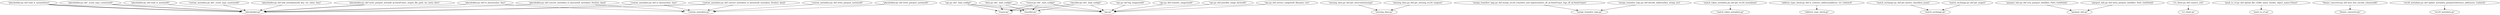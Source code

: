 digraph {
    0 [ label = "\"custom_metadata.py::def to_bytes(value: Any)\"" ]
    1 [ label = "\"placeholder.py\"" ]
    2 [ label = "\"custom_metadata.py\"" ]
    3 [ label = "\"tensor.py::def _load_config()\"" ]
    4 [ label = "\"classifier.py\"" ]
    5 [ label = "\"ops.py\"" ]
    6 [ label = "\"tensor.py\"" ]
    7 [ label = "\"custom_metadata.py::def write_parquet_meta(self)\"" ]
    8 [ label = "\"classifier.py::def _load_config()\"" ]
    9 [ label = "\"custom_metadata.py::def convert_metadata_to_bytes(self, metadata: Dict[str, Any])\"" ]
    10 [ label = "\"placeholder.py::def write_parquet_meta(self)\"" ]
    11 [ label = "\"missing_data.py::def get_intervals(missing)\"" ]
    12 [ label = "\"missing_data.py\"" ]
    13 [ label = "\"merge_transfers_logs.py::def merge_erc20_transfers_and_logs(transfers_df: pl.DataFrame, logs_df: pl.DataFrame)\"" ]
    14 [ label = "\"merge_transfers_logs.py\"" ]
    15 [ label = "\"match_token_metadata.py::def get_erc20_metadata()\"" ]
    16 [ label = "\"match_token_metadata.py\"" ]
    17 [ label = "\"placeholder.py::def read_w_meta(where)\"" ]
    18 [ label = "\"placeholder.py::def _event_type_counts(self)\"" ]
    19 [ label = "\"missing_data.py::def get_missing_erc20_ranges()\"" ]
    20 [ label = "\"placeholder.py::def read_w_meta(self)\"" ]
    21 [ label = "\"placeholder.py::def to_bytes(value: Any)\"" ]
    22 [ label = "\"ops.py::def _load_config()\"" ]
    23 [ label = "\"address_type_check.py::def is_contract_address(address: str | list[str])\"" ]
    24 [ label = "\"address_type_check.py\"" ]
    25 [ label = "\"ops.py::def log_ranges(self)\"" ]
    26 [ label = "\"ops.py::def transfer_ranges(self)\"" ]
    27 [ label = "\"match_exchange.py::def get_known_classifiers_json()\"" ]
    28 [ label = "\"match_exchange.py\"" ]
    29 [ label = "\"parquet_info.py::def evm_parquet_info(files: Path | list[Path])\"" ]
    30 [ label = "\"parquet_info.py\"" ]
    31 [ label = "\"placeholder.py::def convert_metadata_to_bytes(self, metadata: Dict[str, Any])\"" ]
    32 [ label = "\"custom_metadata.py::def _event_type_counts(self)\"" ]
    33 [ label = "\"ops.py::def possible_range_dict(self)\"" ]
    34 [ label = "\"merge_transfers_logs.py::def decode_address(hex_string: str)\"" ]
    35 [ label = "\"parquet_info.py::def meta_parquet_info(files: Path | list[Path])\"" ]
    36 [ label = "\"ops.py::def extract_range(self, filename: str)\"" ]
    37 [ label = "\"s3_client.py::def connect_s3()\"" ]
    38 [ label = "\"s3_client.py\"" ]
    39 [ label = "\"placeholder.py::def add_metadata(self, key: str, value: Any)\"" ]
    40 [ label = "\"push_to_s3.py::def upload_file_s3(file_name, bucket, object_name=None)\"" ]
    41 [ label = "\"push_to_s3.py\"" ]
    42 [ label = "\"binary_converter.py::def auto_hex_encode_columns(df)\"" ]
    43 [ label = "\"binary_converter.py\"" ]
    44 [ label = "\"match_exchange.py::def get_maps()\"" ]
    45 [ label = "\"data.py::def _load_config()\"" ]
    46 [ label = "\"erc20_metadata.py::def update_metadata_parquet(reference_addresses: List[str])\"" ]
    47 [ label = "\"erc20_metadata.py\"" ]
    48 [ label = "\"placeholder.py::def write_parquet_meta(df: pl.DataFrame, output_file_path: str, meta: dict)\"" ]
    0 -> 1 [ ]
    0 -> 2 [ ]
    3 -> 4 [ ]
    3 -> 5 [ ]
    3 -> 6 [ ]
    7 -> 2 [ ]
    8 -> 4 [ ]
    8 -> 5 [ ]
    8 -> 6 [ ]
    9 -> 1 [ ]
    9 -> 2 [ ]
    10 -> 2 [ ]
    11 -> 12 [ ]
    13 -> 14 [ ]
    15 -> 16 [ ]
    17 -> 1 [ ]
    17 -> 1 [ ]
    17 -> 1 [ ]
    18 -> 1 [ ]
    18 -> 1 [ ]
    19 -> 12 [ ]
    20 -> 1 [ ]
    21 -> 1 [ ]
    21 -> 2 [ ]
    22 -> 4 [ ]
    22 -> 5 [ ]
    22 -> 6 [ ]
    23 -> 24 [ ]
    25 -> 5 [ ]
    26 -> 5 [ ]
    27 -> 28 [ ]
    29 -> 30 [ ]
    31 -> 1 [ ]
    31 -> 2 [ ]
    32 -> 1 [ ]
    33 -> 5 [ ]
    34 -> 14 [ ]
    35 -> 30 [ ]
    36 -> 5 [ ]
    37 -> 38 [ ]
    39 -> 1 [ ]
    40 -> 41 [ ]
    42 -> 43 [ ]
    44 -> 28 [ ]
    45 -> 4 [ ]
    45 -> 5 [ ]
    45 -> 6 [ ]
    46 -> 47 [ ]
    48 -> 1 [ ]
    48 -> 1 [ ]
}
